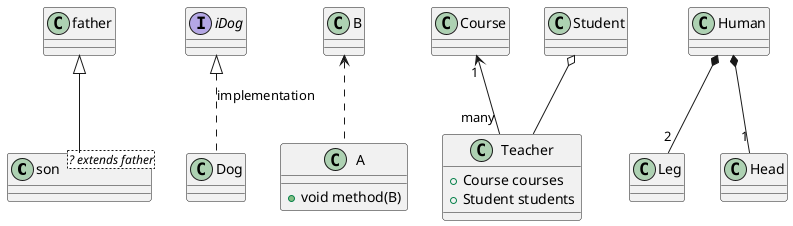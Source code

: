 @startuml
' 泛化
class son <? extends father>
father <|-- son

' 实现
interface iDog
iDog <|.. Dog : implementation

'依赖
'概念：是一种使用的关系，即一个类的实现需要另一个类的协助。
'java中，方法参数需要传入另一个类的对象，就表示依赖这个类。
B <.. A
A : +void method(B)

' 关联
' 概念：表示类与类之间的联接,它使一个类知道另一个类的属性和方法，这种关系比依赖更强、不存在依赖关系的偶然性、关系也不是临时性的，一般是长期性的。
' java中一个类的全局变量引用了另一个类，就表示关联了这个类
Course "1" <-- "many" Teacher
Teacher : +Course courses

'聚合
'聚合关联关系的一种特例，是强的关联关系。聚合是整体和个体之间的关系，即has-a的关系，整体与个体可以具有各自的生命周期，部分可以属于多个整体对象，也可以为多个整体对象共享。程序中聚合和关联关系是一致的，只能从语义级别来区分；
Student o-- Teacher
Teacher : +Student students

'组合
'概念：组合也是关联关系的一种特例。组合是一种整体与部分的关系，即contains-a的关系，比聚合更强。
'部分与整体的生命周期一致，整体的生命周期结束也就意味着部分的生命周期结束，组合关系不能共享。程序中组合和关联关系是一致的，只能从语义级别来区分。
Human *-- "2" Leg
Human *-- "1" Head

@enduml